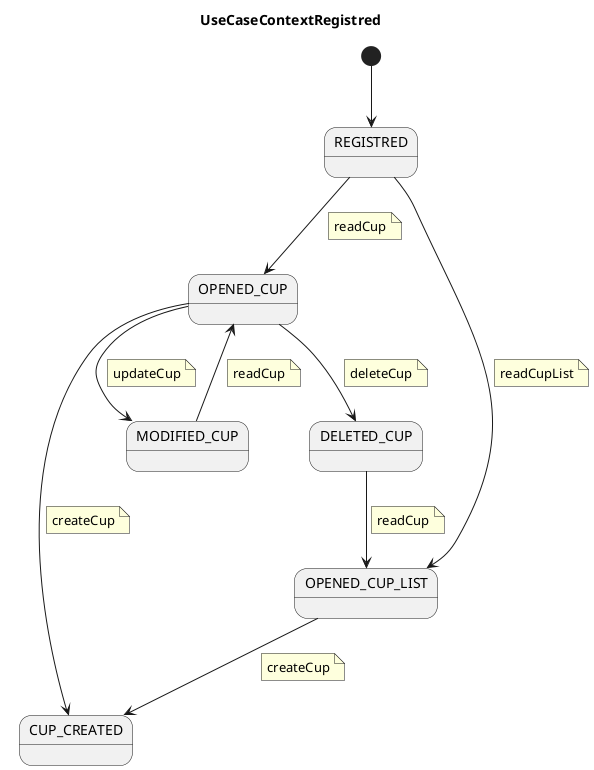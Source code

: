 @startuml UseCaseContextRegistred
title UseCaseContextRegistred

state REGISTRED

[*] --> REGISTRED

REGISTRED --> OPENED_CUP
    note on link
        readCup
    end note

REGISTRED --> OPENED_CUP_LIST
    note on link
        readCupList
    end note     

OPENED_CUP --> CUP_CREATED
    note on link
        createCup
    end note  

OPENED_CUP_LIST --> CUP_CREATED
    note on link
        createCup
    end note          

OPENED_CUP --> MODIFIED_CUP
    note on link
        updateCup
    end note   

OPENED_CUP --> DELETED_CUP
    note on link
        deleteCup
    end note  


DELETED_CUP --> OPENED_CUP_LIST
    note on link
        readCup
    end note          

MODIFIED_CUP --> OPENED_CUP
    note on link
        readCup
    end note  

' CUP_CREATED --> [*]
'     note on link
'         Logout
'     end note

@enduml